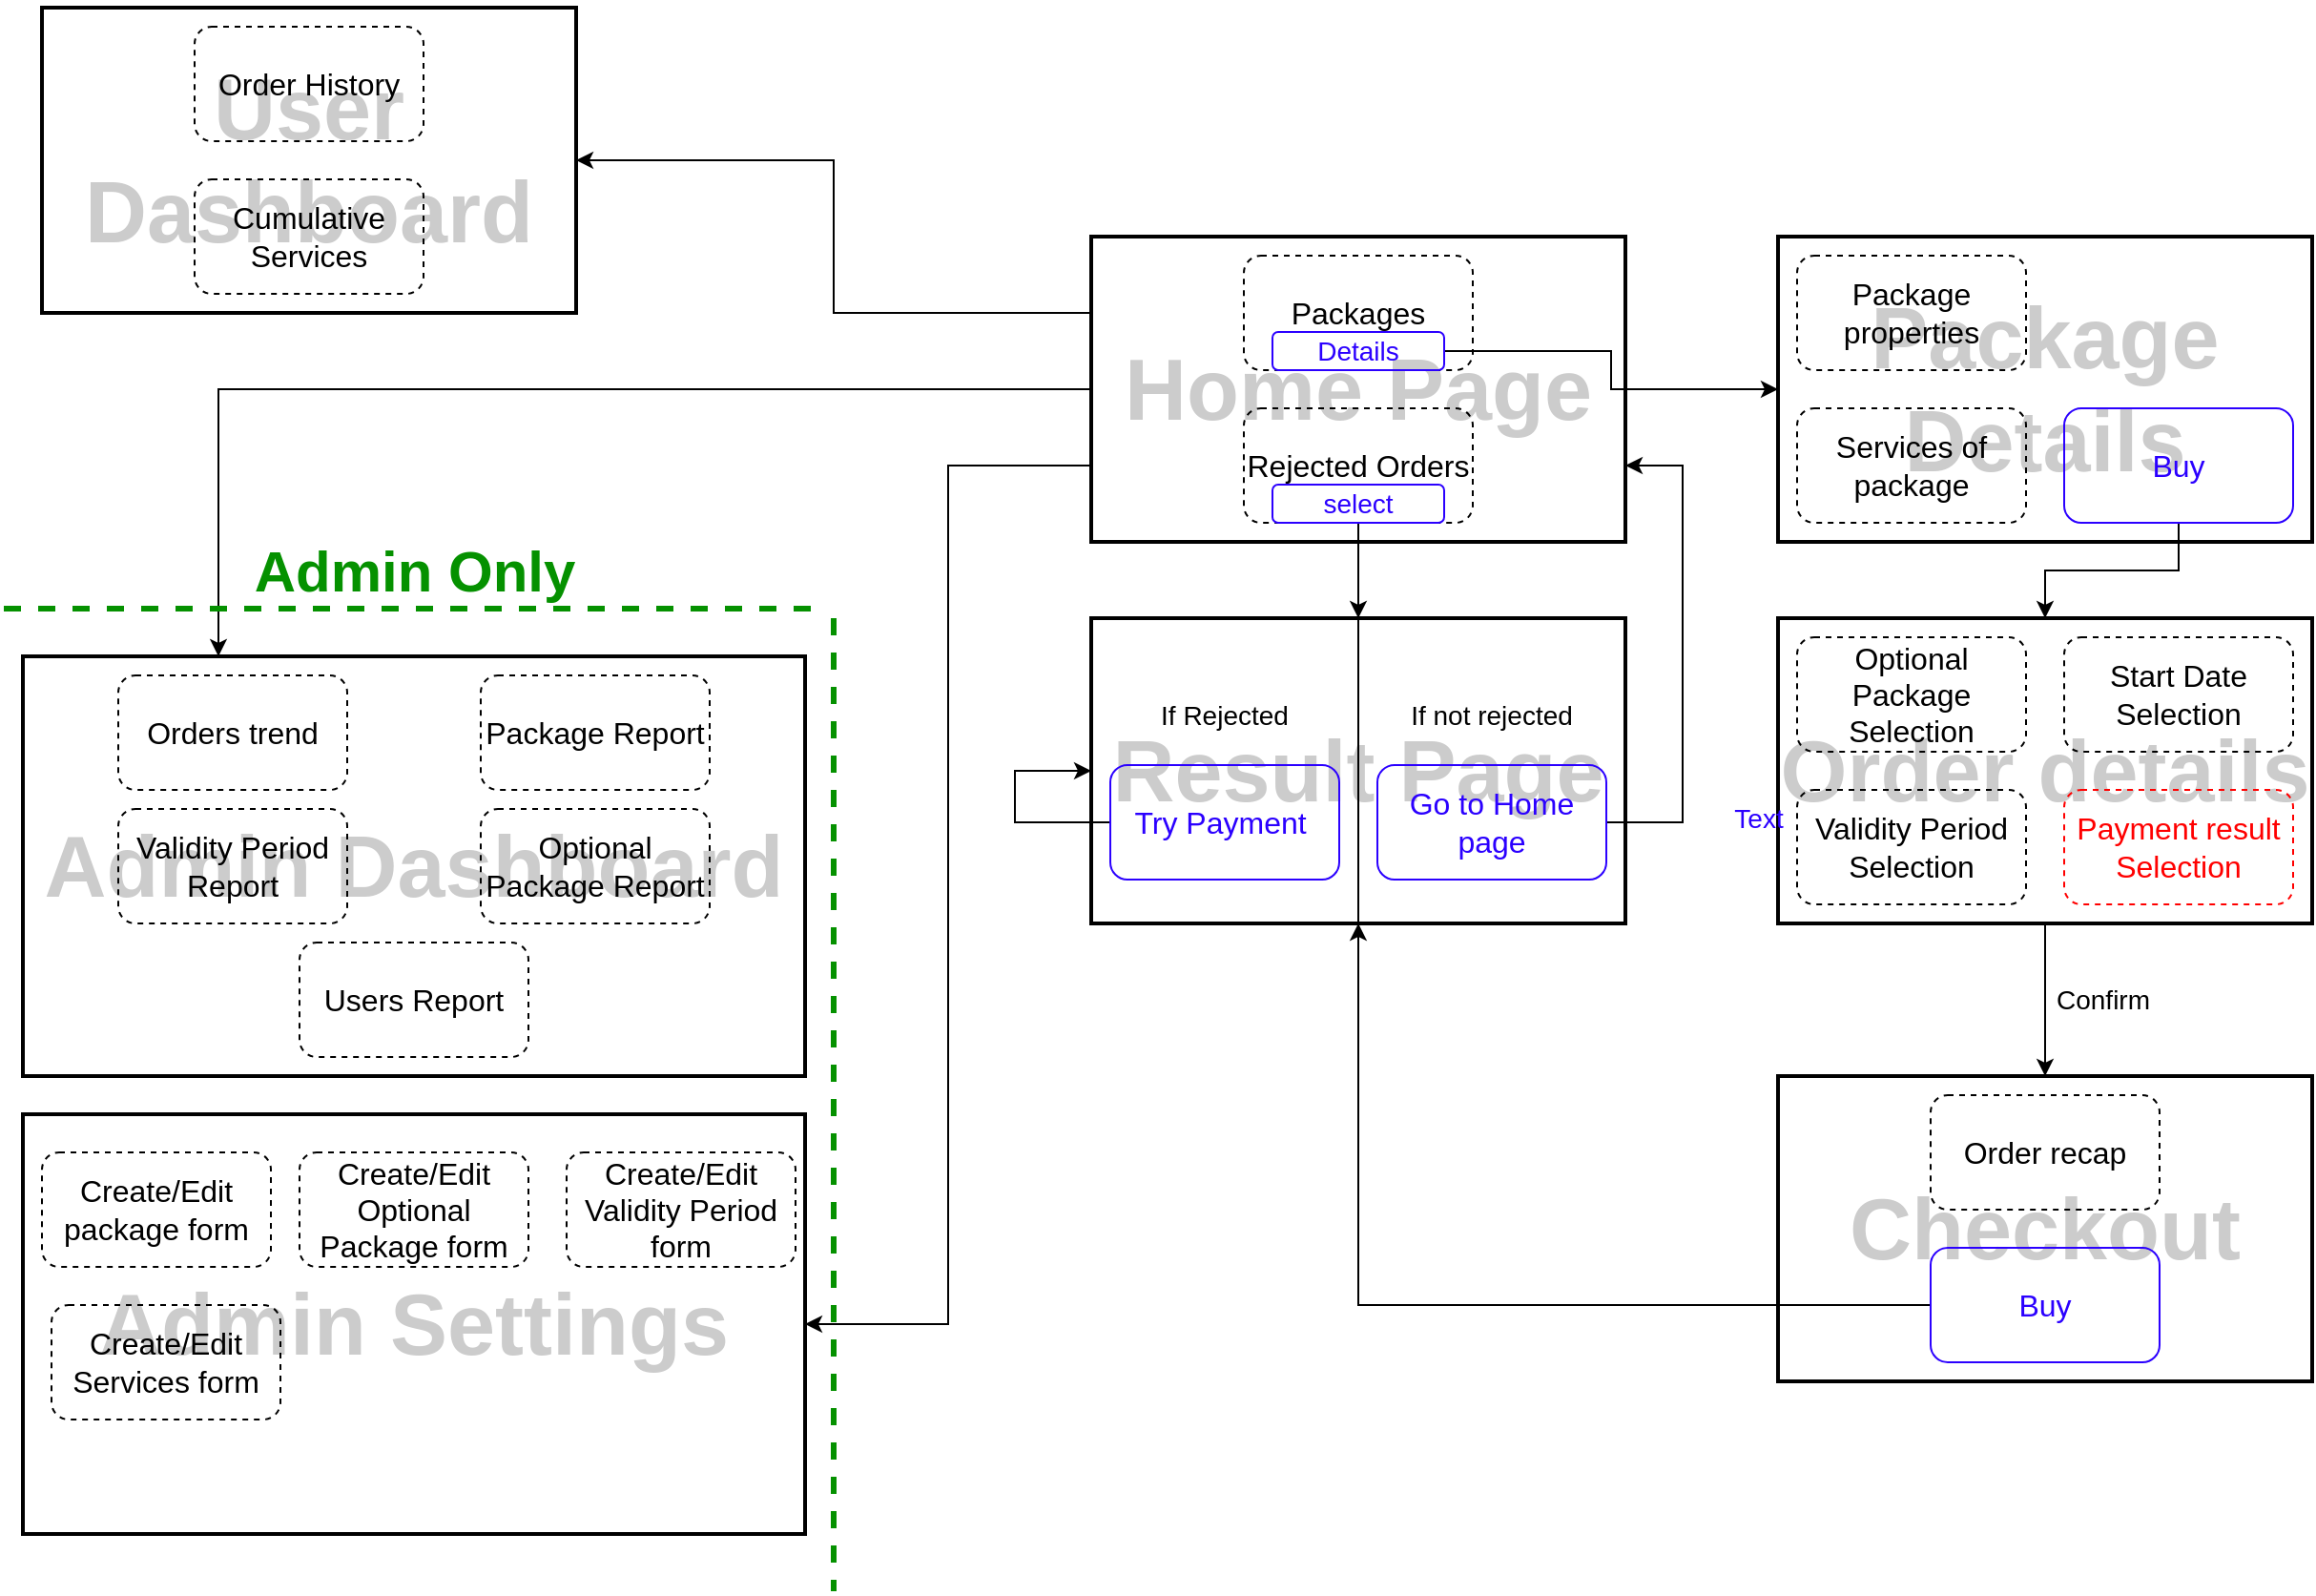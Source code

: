 <mxfile version="16.5.1" type="device"><diagram id="cnARB8WNECt2iUCeEaIw" name="Page-1"><mxGraphModel dx="1675" dy="1529" grid="1" gridSize="10" guides="1" tooltips="1" connect="1" arrows="1" fold="1" page="1" pageScale="1" pageWidth="100" pageHeight="100" math="0" shadow="0"><root><mxCell id="0"/><mxCell id="1" parent="0"/><mxCell id="NsLe6U3iB62Jk3HqCjAP-92" style="edgeStyle=orthogonalEdgeStyle;rounded=0;orthogonalLoop=1;jettySize=auto;html=1;exitX=0;exitY=0.25;exitDx=0;exitDy=0;entryX=1;entryY=0.5;entryDx=0;entryDy=0;fontSize=30;fontColor=#059100;" edge="1" parent="1" source="NsLe6U3iB62Jk3HqCjAP-27" target="NsLe6U3iB62Jk3HqCjAP-71"><mxGeometry relative="1" as="geometry"/></mxCell><mxCell id="NsLe6U3iB62Jk3HqCjAP-94" style="edgeStyle=orthogonalEdgeStyle;rounded=0;orthogonalLoop=1;jettySize=auto;html=1;exitX=0;exitY=0.75;exitDx=0;exitDy=0;entryX=1;entryY=0.5;entryDx=0;entryDy=0;fontSize=30;fontColor=#059100;" edge="1" parent="1" source="NsLe6U3iB62Jk3HqCjAP-27" target="NsLe6U3iB62Jk3HqCjAP-86"><mxGeometry relative="1" as="geometry"/></mxCell><mxCell id="NsLe6U3iB62Jk3HqCjAP-95" style="edgeStyle=orthogonalEdgeStyle;rounded=0;orthogonalLoop=1;jettySize=auto;html=1;exitX=0;exitY=0.5;exitDx=0;exitDy=0;entryX=0.25;entryY=0;entryDx=0;entryDy=0;fontSize=30;fontColor=#059100;" edge="1" parent="1" source="NsLe6U3iB62Jk3HqCjAP-27" target="NsLe6U3iB62Jk3HqCjAP-79"><mxGeometry relative="1" as="geometry"/></mxCell><mxCell id="NsLe6U3iB62Jk3HqCjAP-27" value="&lt;h1 style=&quot;font-size: 45px&quot;&gt;&lt;font color=&quot;#cccccc&quot;&gt;Home Page&lt;/font&gt;&lt;/h1&gt;" style="rounded=0;whiteSpace=wrap;html=1;fillColor=none;strokeWidth=2;" vertex="1" parent="1"><mxGeometry x="470" y="20" width="280" height="160" as="geometry"/></mxCell><mxCell id="NsLe6U3iB62Jk3HqCjAP-30" value="&lt;font style=&quot;font-size: 16px&quot;&gt;Packages&lt;/font&gt;" style="rounded=1;whiteSpace=wrap;html=1;fillColor=none;dashed=1;strokeWidth=1;" vertex="1" parent="1"><mxGeometry x="550" y="30" width="120" height="60" as="geometry"/></mxCell><mxCell id="NsLe6U3iB62Jk3HqCjAP-39" style="edgeStyle=orthogonalEdgeStyle;rounded=0;orthogonalLoop=1;jettySize=auto;html=1;exitX=0.5;exitY=1;exitDx=0;exitDy=0;entryX=0.5;entryY=0;entryDx=0;entryDy=0;fontSize=16;fontColor=#CCCCCC;" edge="1" parent="1" source="NsLe6U3iB62Jk3HqCjAP-31" target="NsLe6U3iB62Jk3HqCjAP-38"><mxGeometry relative="1" as="geometry"/></mxCell><mxCell id="NsLe6U3iB62Jk3HqCjAP-31" value="&lt;font style=&quot;font-size: 16px&quot;&gt;Rejected Orders&lt;/font&gt;" style="rounded=1;whiteSpace=wrap;html=1;fillColor=none;dashed=1;" vertex="1" parent="1"><mxGeometry x="550" y="110" width="120" height="60" as="geometry"/></mxCell><mxCell id="NsLe6U3iB62Jk3HqCjAP-33" value="&lt;h1 style=&quot;font-size: 45px&quot;&gt;&lt;font color=&quot;#cccccc&quot;&gt;Package Details&lt;/font&gt;&lt;/h1&gt;" style="rounded=0;whiteSpace=wrap;html=1;fillColor=none;strokeWidth=2;" vertex="1" parent="1"><mxGeometry x="830" y="20" width="280" height="160" as="geometry"/></mxCell><mxCell id="NsLe6U3iB62Jk3HqCjAP-34" value="&lt;font style=&quot;font-size: 16px&quot;&gt;Package properties&lt;/font&gt;" style="rounded=1;whiteSpace=wrap;html=1;fillColor=none;dashed=1;" vertex="1" parent="1"><mxGeometry x="840" y="30" width="120" height="60" as="geometry"/></mxCell><mxCell id="NsLe6U3iB62Jk3HqCjAP-35" value="&lt;span style=&quot;font-size: 16px&quot;&gt;Services of package&lt;/span&gt;" style="rounded=1;whiteSpace=wrap;html=1;fillColor=none;dashed=1;" vertex="1" parent="1"><mxGeometry x="840" y="110" width="120" height="60" as="geometry"/></mxCell><mxCell id="NsLe6U3iB62Jk3HqCjAP-38" value="&lt;h1 style=&quot;font-size: 45px&quot;&gt;&lt;font color=&quot;#cccccc&quot;&gt;Result Page&lt;/font&gt;&lt;/h1&gt;" style="rounded=0;whiteSpace=wrap;html=1;fillColor=none;strokeWidth=2;" vertex="1" parent="1"><mxGeometry x="470" y="220" width="280" height="160" as="geometry"/></mxCell><mxCell id="NsLe6U3iB62Jk3HqCjAP-45" value="" style="line;strokeWidth=1;direction=south;html=1;perimeter=backbonePerimeter;points=[];outlineConnect=0;fontSize=14;fontColor=#000000;fillColor=none;" vertex="1" parent="1"><mxGeometry x="605" y="220" width="10" height="160" as="geometry"/></mxCell><mxCell id="NsLe6U3iB62Jk3HqCjAP-96" style="edgeStyle=orthogonalEdgeStyle;rounded=0;orthogonalLoop=1;jettySize=auto;html=1;exitX=0;exitY=0.5;exitDx=0;exitDy=0;entryX=0;entryY=0.5;entryDx=0;entryDy=0;fontSize=30;fontColor=#059100;" edge="1" parent="1" source="NsLe6U3iB62Jk3HqCjAP-46" target="NsLe6U3iB62Jk3HqCjAP-38"><mxGeometry relative="1" as="geometry"><Array as="points"><mxPoint x="430" y="327"/><mxPoint x="430" y="300"/></Array></mxGeometry></mxCell><mxCell id="NsLe6U3iB62Jk3HqCjAP-46" value="&lt;span style=&quot;font-size: 16px&quot;&gt;&lt;font color=&quot;#2b00ff&quot;&gt;Try Payment&amp;nbsp;&lt;/font&gt;&lt;/span&gt;" style="rounded=1;whiteSpace=wrap;html=1;fillColor=none;strokeWidth=1;strokeColor=#2B00FF;" vertex="1" parent="1"><mxGeometry x="480" y="297" width="120" height="60" as="geometry"/></mxCell><mxCell id="NsLe6U3iB62Jk3HqCjAP-47" value="&lt;font color=&quot;#000000&quot;&gt;&lt;font style=&quot;font-size: 14px&quot;&gt;If Rejected&lt;/font&gt;&lt;br&gt;&lt;/font&gt;" style="text;html=1;strokeColor=none;fillColor=none;align=center;verticalAlign=middle;whiteSpace=wrap;rounded=0;dashed=1;fontSize=16;fontColor=#CCCCCC;" vertex="1" parent="1"><mxGeometry x="495" y="260" width="90" height="20" as="geometry"/></mxCell><mxCell id="NsLe6U3iB62Jk3HqCjAP-50" style="edgeStyle=orthogonalEdgeStyle;rounded=0;orthogonalLoop=1;jettySize=auto;html=1;exitX=1;exitY=0.5;exitDx=0;exitDy=0;entryX=1;entryY=0.75;entryDx=0;entryDy=0;fontSize=14;fontColor=#000000;" edge="1" parent="1" source="NsLe6U3iB62Jk3HqCjAP-48" target="NsLe6U3iB62Jk3HqCjAP-27"><mxGeometry relative="1" as="geometry"><Array as="points"><mxPoint x="780" y="327"/><mxPoint x="780" y="140"/></Array></mxGeometry></mxCell><mxCell id="NsLe6U3iB62Jk3HqCjAP-48" value="&lt;span style=&quot;font-size: 16px&quot;&gt;&lt;font color=&quot;#2b00ff&quot;&gt;Go to Home page&lt;/font&gt;&lt;/span&gt;" style="rounded=1;whiteSpace=wrap;html=1;fillColor=none;strokeWidth=1;strokeColor=#2B00FF;" vertex="1" parent="1"><mxGeometry x="620" y="297" width="120" height="60" as="geometry"/></mxCell><mxCell id="NsLe6U3iB62Jk3HqCjAP-49" value="&lt;font color=&quot;#000000&quot;&gt;&lt;span style=&quot;font-size: 14px&quot;&gt;If not rejected&lt;/span&gt;&lt;br&gt;&lt;/font&gt;" style="text;html=1;strokeColor=none;fillColor=none;align=center;verticalAlign=middle;whiteSpace=wrap;rounded=0;dashed=1;fontSize=16;fontColor=#CCCCCC;" vertex="1" parent="1"><mxGeometry x="635" y="260" width="90" height="20" as="geometry"/></mxCell><mxCell id="NsLe6U3iB62Jk3HqCjAP-58" style="edgeStyle=orthogonalEdgeStyle;rounded=0;orthogonalLoop=1;jettySize=auto;html=1;exitX=0.5;exitY=1;exitDx=0;exitDy=0;entryX=0.5;entryY=0;entryDx=0;entryDy=0;fontSize=14;fontColor=#2B00FF;" edge="1" parent="1" source="NsLe6U3iB62Jk3HqCjAP-52" target="NsLe6U3iB62Jk3HqCjAP-53"><mxGeometry relative="1" as="geometry"/></mxCell><mxCell id="NsLe6U3iB62Jk3HqCjAP-52" value="&lt;span style=&quot;font-size: 16px&quot;&gt;&lt;font color=&quot;#2b00ff&quot;&gt;Buy&lt;/font&gt;&lt;/span&gt;" style="rounded=1;whiteSpace=wrap;html=1;fillColor=none;strokeColor=#2B00FF;" vertex="1" parent="1"><mxGeometry x="980" y="110" width="120" height="60" as="geometry"/></mxCell><mxCell id="NsLe6U3iB62Jk3HqCjAP-60" style="edgeStyle=orthogonalEdgeStyle;rounded=0;orthogonalLoop=1;jettySize=auto;html=1;exitX=0.5;exitY=1;exitDx=0;exitDy=0;entryX=0.5;entryY=0;entryDx=0;entryDy=0;fontSize=14;fontColor=#2B00FF;" edge="1" parent="1" source="NsLe6U3iB62Jk3HqCjAP-53" target="NsLe6U3iB62Jk3HqCjAP-59"><mxGeometry relative="1" as="geometry"/></mxCell><mxCell id="NsLe6U3iB62Jk3HqCjAP-53" value="&lt;h1 style=&quot;font-size: 45px&quot;&gt;&lt;font color=&quot;#cccccc&quot;&gt;Order details&lt;/font&gt;&lt;/h1&gt;" style="rounded=0;whiteSpace=wrap;html=1;fillColor=none;strokeWidth=2;" vertex="1" parent="1"><mxGeometry x="830" y="220" width="280" height="160" as="geometry"/></mxCell><mxCell id="NsLe6U3iB62Jk3HqCjAP-54" value="&lt;font style=&quot;font-size: 16px&quot;&gt;Optional Package Selection&lt;/font&gt;" style="rounded=1;whiteSpace=wrap;html=1;fillColor=none;dashed=1;" vertex="1" parent="1"><mxGeometry x="840" y="230" width="120" height="60" as="geometry"/></mxCell><mxCell id="NsLe6U3iB62Jk3HqCjAP-55" value="&lt;span style=&quot;font-size: 16px&quot;&gt;Validity Period Selection&lt;/span&gt;" style="rounded=1;whiteSpace=wrap;html=1;fillColor=none;dashed=1;" vertex="1" parent="1"><mxGeometry x="840" y="310" width="120" height="60" as="geometry"/></mxCell><mxCell id="NsLe6U3iB62Jk3HqCjAP-56" value="&lt;span style=&quot;font-size: 16px&quot;&gt;Start Date Selection&lt;/span&gt;" style="rounded=1;whiteSpace=wrap;html=1;fillColor=none;dashed=1;" vertex="1" parent="1"><mxGeometry x="980" y="230" width="120" height="60" as="geometry"/></mxCell><mxCell id="NsLe6U3iB62Jk3HqCjAP-57" value="&lt;span style=&quot;font-size: 16px&quot;&gt;&lt;font color=&quot;#ff0000&quot;&gt;Payment result Selection&lt;/font&gt;&lt;/span&gt;" style="rounded=1;whiteSpace=wrap;html=1;fillColor=none;dashed=1;strokeColor=#FF0000;" vertex="1" parent="1"><mxGeometry x="980" y="310" width="120" height="60" as="geometry"/></mxCell><mxCell id="NsLe6U3iB62Jk3HqCjAP-59" value="&lt;h1 style=&quot;font-size: 45px&quot;&gt;&lt;font color=&quot;#cccccc&quot;&gt;Checkout&lt;/font&gt;&lt;/h1&gt;" style="rounded=0;whiteSpace=wrap;html=1;fillColor=none;strokeWidth=2;" vertex="1" parent="1"><mxGeometry x="830" y="460" width="280" height="160" as="geometry"/></mxCell><mxCell id="NsLe6U3iB62Jk3HqCjAP-61" value="&lt;font color=&quot;#000000&quot;&gt;Confirm&lt;/font&gt;" style="text;html=1;align=center;verticalAlign=middle;resizable=0;points=[];autosize=1;strokeColor=none;fillColor=none;fontSize=14;fontColor=#2B00FF;" vertex="1" parent="1"><mxGeometry x="970" y="410" width="60" height="20" as="geometry"/></mxCell><mxCell id="NsLe6U3iB62Jk3HqCjAP-62" value="&lt;span style=&quot;font-size: 16px&quot;&gt;Order recap&lt;/span&gt;" style="rounded=1;whiteSpace=wrap;html=1;fillColor=none;dashed=1;" vertex="1" parent="1"><mxGeometry x="910" y="470" width="120" height="60" as="geometry"/></mxCell><mxCell id="NsLe6U3iB62Jk3HqCjAP-70" style="edgeStyle=orthogonalEdgeStyle;rounded=0;orthogonalLoop=1;jettySize=auto;html=1;exitX=0;exitY=0.5;exitDx=0;exitDy=0;entryX=0.5;entryY=1;entryDx=0;entryDy=0;fontSize=14;fontColor=#2B00FF;" edge="1" parent="1" source="NsLe6U3iB62Jk3HqCjAP-63" target="NsLe6U3iB62Jk3HqCjAP-38"><mxGeometry relative="1" as="geometry"/></mxCell><mxCell id="NsLe6U3iB62Jk3HqCjAP-63" value="&lt;span style=&quot;font-size: 16px&quot;&gt;&lt;font color=&quot;#2b00ff&quot;&gt;Buy&lt;/font&gt;&lt;/span&gt;" style="rounded=1;whiteSpace=wrap;html=1;fillColor=none;strokeColor=#2B00FF;" vertex="1" parent="1"><mxGeometry x="910" y="550" width="120" height="60" as="geometry"/></mxCell><mxCell id="NsLe6U3iB62Jk3HqCjAP-65" style="edgeStyle=orthogonalEdgeStyle;rounded=0;orthogonalLoop=1;jettySize=auto;html=1;exitX=1;exitY=0.5;exitDx=0;exitDy=0;fontSize=14;fontColor=#000000;" edge="1" parent="1" source="NsLe6U3iB62Jk3HqCjAP-64" target="NsLe6U3iB62Jk3HqCjAP-33"><mxGeometry relative="1" as="geometry"/></mxCell><mxCell id="NsLe6U3iB62Jk3HqCjAP-64" value="&lt;font color=&quot;#2b00ff&quot;&gt;Details&lt;/font&gt;" style="rounded=1;whiteSpace=wrap;html=1;fontSize=14;fontColor=#000000;strokeColor=#2B00FF;strokeWidth=1;fillColor=none;" vertex="1" parent="1"><mxGeometry x="565" y="70" width="90" height="20" as="geometry"/></mxCell><mxCell id="NsLe6U3iB62Jk3HqCjAP-66" value="&lt;font color=&quot;#2b00ff&quot;&gt;select&lt;/font&gt;" style="rounded=1;whiteSpace=wrap;html=1;fontSize=14;fontColor=#000000;strokeColor=#2B00FF;strokeWidth=1;fillColor=none;" vertex="1" parent="1"><mxGeometry x="565" y="150" width="90" height="20" as="geometry"/></mxCell><mxCell id="NsLe6U3iB62Jk3HqCjAP-71" value="&lt;h1 style=&quot;font-size: 45px&quot;&gt;&lt;font color=&quot;#cccccc&quot;&gt;User Dashboard&lt;/font&gt;&lt;/h1&gt;" style="rounded=0;whiteSpace=wrap;html=1;fillColor=none;strokeWidth=2;" vertex="1" parent="1"><mxGeometry x="-80" y="-100" width="280" height="160" as="geometry"/></mxCell><mxCell id="NsLe6U3iB62Jk3HqCjAP-72" value="&lt;font style=&quot;font-size: 16px&quot;&gt;Order History&lt;/font&gt;" style="rounded=1;whiteSpace=wrap;html=1;fillColor=none;dashed=1;" vertex="1" parent="1"><mxGeometry y="-90" width="120" height="60" as="geometry"/></mxCell><mxCell id="NsLe6U3iB62Jk3HqCjAP-74" value="&lt;font style=&quot;font-size: 16px&quot;&gt;Cumulative Services&lt;/font&gt;" style="rounded=1;whiteSpace=wrap;html=1;fillColor=none;dashed=1;" vertex="1" parent="1"><mxGeometry y="-10" width="120" height="60" as="geometry"/></mxCell><mxCell id="NsLe6U3iB62Jk3HqCjAP-75" value="" style="line;strokeWidth=3;html=1;fontSize=14;fontColor=#2B00FF;fillColor=none;dashed=1;strokeColor=#059100;" vertex="1" parent="1"><mxGeometry x="-100" y="210" width="430" height="10" as="geometry"/></mxCell><mxCell id="NsLe6U3iB62Jk3HqCjAP-76" value="" style="line;strokeWidth=3;html=1;fontSize=14;fontColor=#2B00FF;fillColor=none;dashed=1;strokeColor=#059100;direction=south;" vertex="1" parent="1"><mxGeometry x="330" y="220" width="10" height="510" as="geometry"/></mxCell><mxCell id="NsLe6U3iB62Jk3HqCjAP-77" value="Text" style="text;html=1;strokeColor=none;fillColor=none;align=center;verticalAlign=middle;whiteSpace=wrap;rounded=0;dashed=1;fontSize=14;fontColor=#2B00FF;" vertex="1" parent="1"><mxGeometry x="790" y="310" width="60" height="30" as="geometry"/></mxCell><mxCell id="NsLe6U3iB62Jk3HqCjAP-78" value="&lt;font size=&quot;1&quot; color=&quot;#059100&quot;&gt;&lt;b style=&quot;font-size: 30px&quot;&gt;Admin Only&lt;/b&gt;&lt;/font&gt;" style="text;html=1;align=center;verticalAlign=middle;resizable=0;points=[];autosize=1;strokeColor=none;fillColor=none;fontSize=14;fontColor=#2B00FF;" vertex="1" parent="1"><mxGeometry x="25" y="180" width="180" height="30" as="geometry"/></mxCell><mxCell id="NsLe6U3iB62Jk3HqCjAP-79" value="&lt;h1 style=&quot;font-size: 45px&quot;&gt;&lt;font color=&quot;#cccccc&quot;&gt;Admin Dashboard&lt;/font&gt;&lt;/h1&gt;" style="rounded=0;whiteSpace=wrap;html=1;fillColor=none;strokeWidth=2;" vertex="1" parent="1"><mxGeometry x="-90" y="240" width="410" height="220" as="geometry"/></mxCell><mxCell id="NsLe6U3iB62Jk3HqCjAP-80" value="&lt;font style=&quot;font-size: 16px&quot;&gt;Orders trend&lt;/font&gt;" style="rounded=1;whiteSpace=wrap;html=1;fillColor=none;dashed=1;" vertex="1" parent="1"><mxGeometry x="-40" y="250" width="120" height="60" as="geometry"/></mxCell><mxCell id="NsLe6U3iB62Jk3HqCjAP-81" value="&lt;font style=&quot;font-size: 16px&quot;&gt;Package Report&lt;/font&gt;" style="rounded=1;whiteSpace=wrap;html=1;fillColor=none;dashed=1;" vertex="1" parent="1"><mxGeometry x="150" y="250" width="120" height="60" as="geometry"/></mxCell><mxCell id="NsLe6U3iB62Jk3HqCjAP-82" value="&lt;font style=&quot;font-size: 16px&quot;&gt;Validity Period Report&lt;/font&gt;" style="rounded=1;whiteSpace=wrap;html=1;fillColor=none;dashed=1;" vertex="1" parent="1"><mxGeometry x="-40" y="320" width="120" height="60" as="geometry"/></mxCell><mxCell id="NsLe6U3iB62Jk3HqCjAP-83" value="&lt;font style=&quot;font-size: 16px&quot;&gt;Optional Package Report&lt;/font&gt;" style="rounded=1;whiteSpace=wrap;html=1;fillColor=none;dashed=1;" vertex="1" parent="1"><mxGeometry x="150" y="320" width="120" height="60" as="geometry"/></mxCell><mxCell id="NsLe6U3iB62Jk3HqCjAP-84" value="&lt;font style=&quot;font-size: 16px&quot;&gt;Users Report&lt;/font&gt;" style="rounded=1;whiteSpace=wrap;html=1;fillColor=none;dashed=1;" vertex="1" parent="1"><mxGeometry x="55" y="390" width="120" height="60" as="geometry"/></mxCell><mxCell id="NsLe6U3iB62Jk3HqCjAP-86" value="&lt;h1 style=&quot;font-size: 45px&quot;&gt;&lt;font color=&quot;#cccccc&quot;&gt;Admin Settings&lt;/font&gt;&lt;/h1&gt;" style="rounded=0;whiteSpace=wrap;html=1;fillColor=none;strokeWidth=2;" vertex="1" parent="1"><mxGeometry x="-90" y="480" width="410" height="220" as="geometry"/></mxCell><mxCell id="NsLe6U3iB62Jk3HqCjAP-87" value="&lt;span style=&quot;font-size: 16px&quot;&gt;Create/Edit package form&lt;/span&gt;" style="rounded=1;whiteSpace=wrap;html=1;fillColor=none;dashed=1;" vertex="1" parent="1"><mxGeometry x="-80" y="500" width="120" height="60" as="geometry"/></mxCell><mxCell id="NsLe6U3iB62Jk3HqCjAP-88" value="&lt;span style=&quot;font-size: 16px&quot;&gt;Create/Edit Optional Package form&lt;/span&gt;" style="rounded=1;whiteSpace=wrap;html=1;fillColor=none;dashed=1;" vertex="1" parent="1"><mxGeometry x="55" y="500" width="120" height="60" as="geometry"/></mxCell><mxCell id="NsLe6U3iB62Jk3HqCjAP-89" value="&lt;span style=&quot;font-size: 16px&quot;&gt;Create/Edit Validity Period form&lt;/span&gt;" style="rounded=1;whiteSpace=wrap;html=1;fillColor=none;dashed=1;" vertex="1" parent="1"><mxGeometry x="195" y="500" width="120" height="60" as="geometry"/></mxCell><mxCell id="NsLe6U3iB62Jk3HqCjAP-90" value="&lt;span style=&quot;font-size: 16px&quot;&gt;Create/Edit Services form&lt;/span&gt;" style="rounded=1;whiteSpace=wrap;html=1;fillColor=none;dashed=1;" vertex="1" parent="1"><mxGeometry x="-75" y="580" width="120" height="60" as="geometry"/></mxCell></root></mxGraphModel></diagram></mxfile>